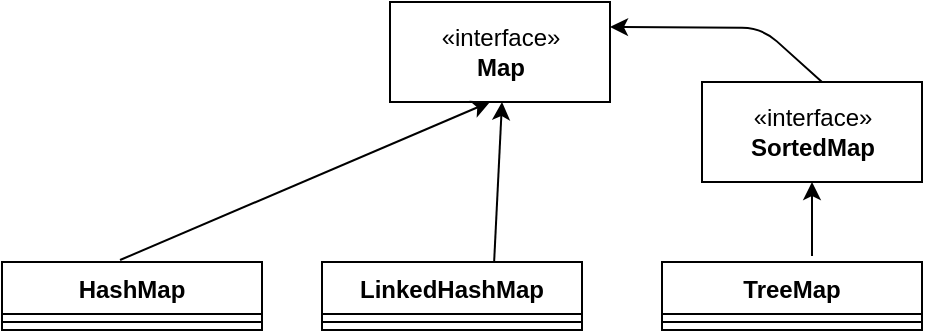 <mxfile version="13.3.5" type="github">
  <diagram id="O5mHzwLSyyEJ11eIGOf0" name="Page-1">
    <mxGraphModel dx="1070" dy="563" grid="1" gridSize="10" guides="1" tooltips="1" connect="1" arrows="1" fold="1" page="1" pageScale="1" pageWidth="827" pageHeight="1169" math="0" shadow="0">
      <root>
        <mxCell id="0" />
        <mxCell id="1" parent="0" />
        <mxCell id="54iCItybDwEOJGicU4Gd-1" value="«interface»&lt;br&gt;&lt;b&gt;Map&lt;/b&gt;" style="html=1;" vertex="1" parent="1">
          <mxGeometry x="304" y="40" width="110" height="50" as="geometry" />
        </mxCell>
        <mxCell id="54iCItybDwEOJGicU4Gd-2" value="HashMap" style="swimlane;fontStyle=1;align=center;verticalAlign=top;childLayout=stackLayout;horizontal=1;startSize=26;horizontalStack=0;resizeParent=1;resizeParentMax=0;resizeLast=0;collapsible=1;marginBottom=0;" vertex="1" parent="1">
          <mxGeometry x="110" y="170" width="130" height="34" as="geometry" />
        </mxCell>
        <mxCell id="54iCItybDwEOJGicU4Gd-4" value="" style="line;strokeWidth=1;fillColor=none;align=left;verticalAlign=middle;spacingTop=-1;spacingLeft=3;spacingRight=3;rotatable=0;labelPosition=right;points=[];portConstraint=eastwest;" vertex="1" parent="54iCItybDwEOJGicU4Gd-2">
          <mxGeometry y="26" width="130" height="8" as="geometry" />
        </mxCell>
        <mxCell id="54iCItybDwEOJGicU4Gd-6" value="LinkedHashMap" style="swimlane;fontStyle=1;align=center;verticalAlign=top;childLayout=stackLayout;horizontal=1;startSize=26;horizontalStack=0;resizeParent=1;resizeParentMax=0;resizeLast=0;collapsible=1;marginBottom=0;" vertex="1" parent="1">
          <mxGeometry x="270" y="170" width="130" height="34" as="geometry" />
        </mxCell>
        <mxCell id="54iCItybDwEOJGicU4Gd-7" value="" style="line;strokeWidth=1;fillColor=none;align=left;verticalAlign=middle;spacingTop=-1;spacingLeft=3;spacingRight=3;rotatable=0;labelPosition=right;points=[];portConstraint=eastwest;" vertex="1" parent="54iCItybDwEOJGicU4Gd-6">
          <mxGeometry y="26" width="130" height="8" as="geometry" />
        </mxCell>
        <mxCell id="54iCItybDwEOJGicU4Gd-8" value="TreeMap" style="swimlane;fontStyle=1;align=center;verticalAlign=top;childLayout=stackLayout;horizontal=1;startSize=26;horizontalStack=0;resizeParent=1;resizeParentMax=0;resizeLast=0;collapsible=1;marginBottom=0;" vertex="1" parent="1">
          <mxGeometry x="440" y="170" width="130" height="34" as="geometry" />
        </mxCell>
        <mxCell id="54iCItybDwEOJGicU4Gd-9" value="" style="line;strokeWidth=1;fillColor=none;align=left;verticalAlign=middle;spacingTop=-1;spacingLeft=3;spacingRight=3;rotatable=0;labelPosition=right;points=[];portConstraint=eastwest;" vertex="1" parent="54iCItybDwEOJGicU4Gd-8">
          <mxGeometry y="26" width="130" height="8" as="geometry" />
        </mxCell>
        <mxCell id="54iCItybDwEOJGicU4Gd-10" value="«interface»&lt;br&gt;&lt;b&gt;SortedMap&lt;/b&gt;" style="html=1;" vertex="1" parent="1">
          <mxGeometry x="460" y="80" width="110" height="50" as="geometry" />
        </mxCell>
        <mxCell id="54iCItybDwEOJGicU4Gd-11" value="" style="endArrow=classic;html=1;exitX=0.454;exitY=-0.029;exitDx=0;exitDy=0;exitPerimeter=0;" edge="1" parent="1" source="54iCItybDwEOJGicU4Gd-2">
          <mxGeometry width="50" height="50" relative="1" as="geometry">
            <mxPoint x="304" y="140" as="sourcePoint" />
            <mxPoint x="354" y="90" as="targetPoint" />
          </mxGeometry>
        </mxCell>
        <mxCell id="54iCItybDwEOJGicU4Gd-12" value="" style="endArrow=classic;html=1;exitX=0.662;exitY=0;exitDx=0;exitDy=0;exitPerimeter=0;" edge="1" parent="1" source="54iCItybDwEOJGicU4Gd-6">
          <mxGeometry width="50" height="50" relative="1" as="geometry">
            <mxPoint x="310" y="140" as="sourcePoint" />
            <mxPoint x="360" y="90" as="targetPoint" />
          </mxGeometry>
        </mxCell>
        <mxCell id="54iCItybDwEOJGicU4Gd-13" value="" style="endArrow=classic;html=1;entryX=0.5;entryY=1;entryDx=0;entryDy=0;exitX=0.577;exitY=-0.088;exitDx=0;exitDy=0;exitPerimeter=0;" edge="1" parent="1" source="54iCItybDwEOJGicU4Gd-8" target="54iCItybDwEOJGicU4Gd-10">
          <mxGeometry width="50" height="50" relative="1" as="geometry">
            <mxPoint x="390" y="320" as="sourcePoint" />
            <mxPoint x="440" y="270" as="targetPoint" />
          </mxGeometry>
        </mxCell>
        <mxCell id="54iCItybDwEOJGicU4Gd-14" value="" style="endArrow=classic;html=1;entryX=1;entryY=0.25;entryDx=0;entryDy=0;" edge="1" parent="1" target="54iCItybDwEOJGicU4Gd-1">
          <mxGeometry width="50" height="50" relative="1" as="geometry">
            <mxPoint x="520" y="80" as="sourcePoint" />
            <mxPoint x="570" y="30" as="targetPoint" />
            <Array as="points">
              <mxPoint x="490" y="53" />
            </Array>
          </mxGeometry>
        </mxCell>
      </root>
    </mxGraphModel>
  </diagram>
</mxfile>
